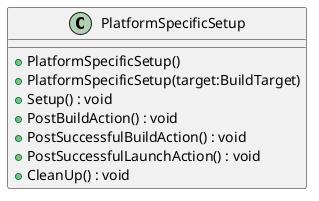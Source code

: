 @startuml
class PlatformSpecificSetup {
    + PlatformSpecificSetup()
    + PlatformSpecificSetup(target:BuildTarget)
    + Setup() : void
    + PostBuildAction() : void
    + PostSuccessfulBuildAction() : void
    + PostSuccessfulLaunchAction() : void
    + CleanUp() : void
}
@enduml
